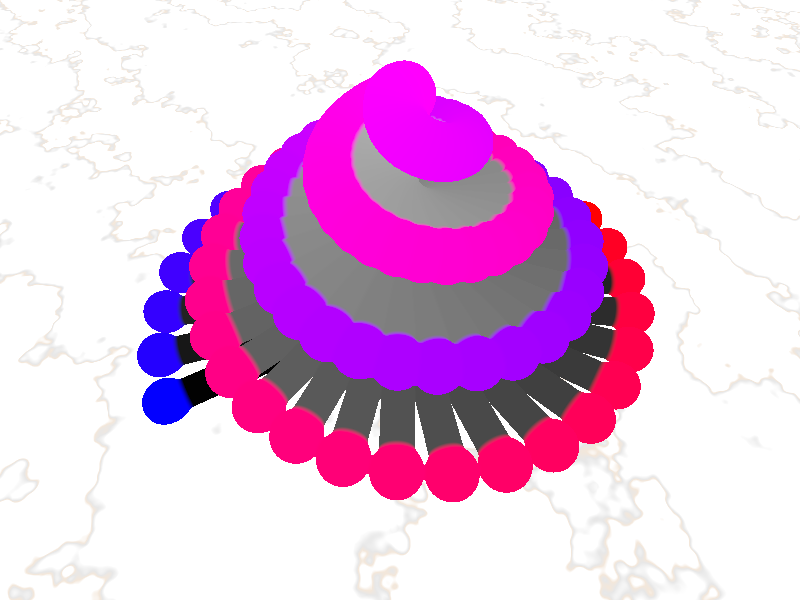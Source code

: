 // Persistence Of Vision raytracer version 3.0 sample file.
// File: BlobLoop.POV
// Vers: 3
// Desc: Shows off the while loop for creating complex blob objects.
// Date: 10/1/95
// Auth: Eduard Schwan

#version 3.0
global_settings { assumed_gamma 1.0 }

// ------------------------------------------------------------------
// Look down at an angle at our creation
camera
{ 
  location  <0, 10, -8>
  direction 1*z
  look_at   <0, 0, 0>
} 


// ------------------------------------------------------------------
// Light source # 1
light_source { <30, 20, -30> color rgb 1 }

// Light source # 2
light_source { <-10, 30, -30> color rgb 0.5 }


// ------------------------------------------------------------------
// Simple dark background for a simple scene
background { color rgb <0.0, 0.1, 0.2> }


// ------------------------------------------------------------------
// A white marble floor
plane
{
  y, -0.1
  texture
  {
    pigment
    {
      marble
      turbulence 0.5 omega 0.7 rotate -40*y scale 6
      color_map
      {
        [0.50 color rgb 1.0]
        [0.57 color rgb 0.8]
        [0.60 color rgb <0.9,0.8,0.7>]
        [0.63 color rgb 1.0]
      }
    }
    finish {ambient 0.2 reflection 0.3}
  }
}


// ------------------------------------------------------------------
// Set up the loop variables:
// the Counter variable will go from 0.0 to 1.0 in NumIterations loops.
#declare NumIterations = 60     // You can change this, try 20, 40, 60 too

// leave these next calculations alone
#declare Increment     = 1.0/NumIterations
#declare NumTwists     = 360*2  // # of full twists
#declare Height        = 5      // total height of object


// ------------------------------------------------------------------
// Here is the large loop-generated blob
blob
{
  threshold 0.1

  // create a series of components, using a while-loop
  #declare Counter = 0.001
  #while (Counter<=1.0)
// #debug concat("Cnt=",str(Counter,2,4)," Inc=",str(Increment,5,8),"\n")

    // put a rod across axis
    cylinder
    {
      <-5*(1-Counter), Counter*Height, 0>,  // <xyz> of one end
      < 5*(1-Counter), Counter*Height, 0>,  // <xyz> of other end
      Increment*20,                         // radius
      2                                     // blob component strength
      // put down the texture AFTER the component is in place
      // so it lines up across them
      texture
      {
        // make the color change as we wind our way up the shape
        pigment { color rgb Counter/2 }
        finish { ambient 0.2 specular 0.6 reflection 0.3 roughness 0.01 }
      }
      rotate Counter*NumTwists*y
    }

    // now add a ball on each end of the rod
    sphere
    {
      <-5*(1-Counter), Counter*Height, 0>, Increment*30, 2
      rotate Counter*NumTwists*y
      // put down the texture AFTER the component is in place
      // so it lines up across them
      texture
      {
        // make the color change as we wind our way up the shape
        pigment { color rgb <Counter, 0, 1> }
        finish { ambient 0.2 specular 0.6 reflection 0.3 roughness 0.01 }
      }
    }

    sphere
    {
      < 5*(1-Counter), Counter*Height, 0>, Increment*30, 2
      rotate Counter*NumTwists*y
      // put down the texture AFTER the component is in place
      // so it lines up across them
      texture
      {
        // make the color change as we wind our way up the shape
        pigment { color rgb <1, 0, Counter> }
        finish { ambient 0.2 specular 0.6 reflection 0.3 roughness 0.01 }
      }
    }
    // manually increment our counter inside the loop
    #declare Counter=Counter+Increment
  #end

  rotate -30*y // view from a better angle
}


